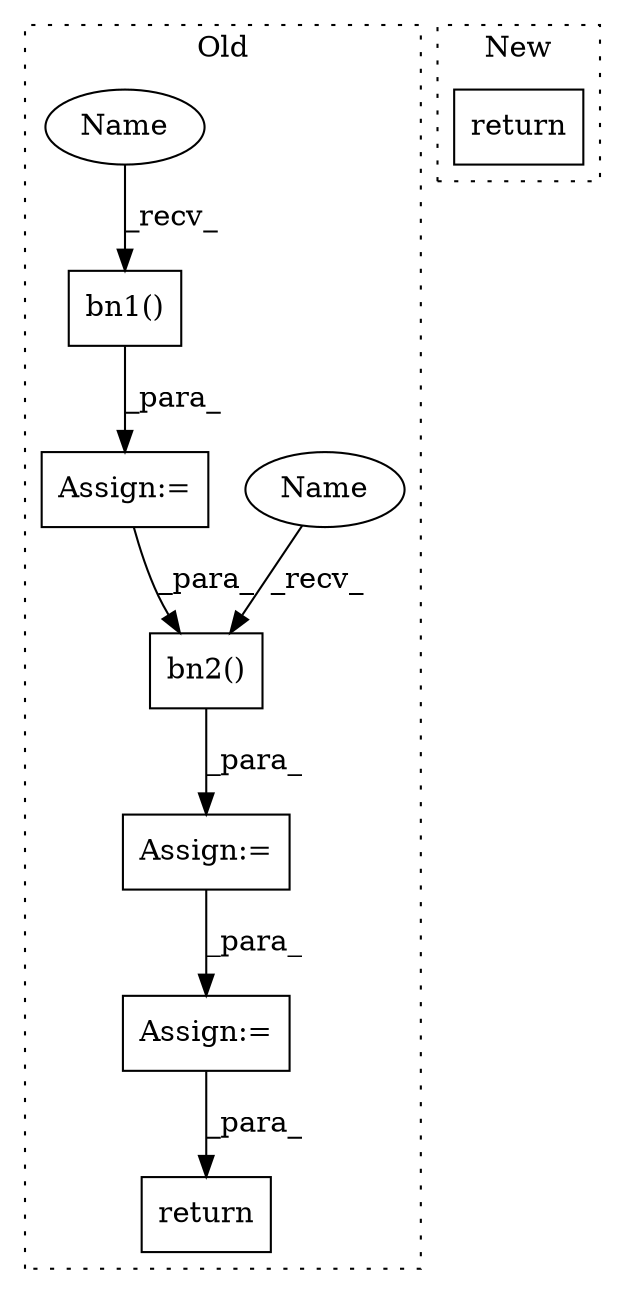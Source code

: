 digraph G {
subgraph cluster0 {
1 [label="bn2()" a="75" s="10931,10943" l="9,1" shape="box"];
3 [label="Assign:=" a="68" s="11045" l="3" shape="box"];
4 [label="Assign:=" a="68" s="10928" l="3" shape="box"];
5 [label="return" a="93" s="11104" l="7" shape="box"];
6 [label="bn1()" a="75" s="10839,10851" l="9,1" shape="box"];
7 [label="Assign:=" a="68" s="10836" l="3" shape="box"];
8 [label="Name" a="87" s="10931" l="4" shape="ellipse"];
9 [label="Name" a="87" s="10839" l="4" shape="ellipse"];
label = "Old";
style="dotted";
}
subgraph cluster1 {
2 [label="return" a="93" s="11765" l="7" shape="box"];
label = "New";
style="dotted";
}
1 -> 4 [label="_para_"];
3 -> 5 [label="_para_"];
4 -> 3 [label="_para_"];
6 -> 7 [label="_para_"];
7 -> 1 [label="_para_"];
8 -> 1 [label="_recv_"];
9 -> 6 [label="_recv_"];
}